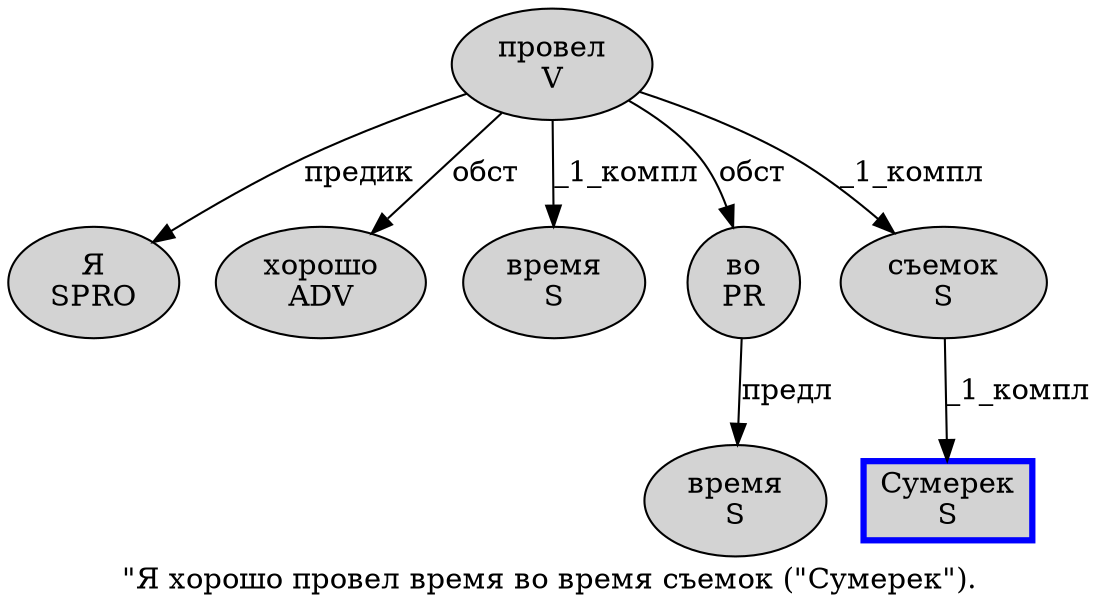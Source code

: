 digraph SENTENCE_682 {
	graph [label="\"Я хорошо провел время во время съемок (\"Сумерек\")."]
	node [style=filled]
		1 [label="Я
SPRO" color="" fillcolor=lightgray penwidth=1 shape=ellipse]
		2 [label="хорошо
ADV" color="" fillcolor=lightgray penwidth=1 shape=ellipse]
		3 [label="провел
V" color="" fillcolor=lightgray penwidth=1 shape=ellipse]
		4 [label="время
S" color="" fillcolor=lightgray penwidth=1 shape=ellipse]
		5 [label="во
PR" color="" fillcolor=lightgray penwidth=1 shape=ellipse]
		6 [label="время
S" color="" fillcolor=lightgray penwidth=1 shape=ellipse]
		7 [label="съемок
S" color="" fillcolor=lightgray penwidth=1 shape=ellipse]
		10 [label="Сумерек
S" color=blue fillcolor=lightgray penwidth=3 shape=box]
			3 -> 1 [label="предик"]
			3 -> 2 [label="обст"]
			3 -> 4 [label="_1_компл"]
			3 -> 5 [label="обст"]
			3 -> 7 [label="_1_компл"]
			5 -> 6 [label="предл"]
			7 -> 10 [label="_1_компл"]
}